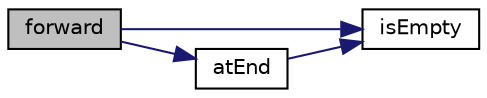 digraph "forward"
{
  edge [fontname="Helvetica",fontsize="10",labelfontname="Helvetica",labelfontsize="10"];
  node [fontname="Helvetica",fontsize="10",shape=record];
  rankdir="LR";
  Node1 [label="forward",height=0.2,width=0.4,color="black", fillcolor="grey75", style="filled" fontcolor="black"];
  Node1 -> Node2 [color="midnightblue",fontsize="10",style="solid",fontname="Helvetica"];
  Node2 [label="isEmpty",height=0.2,width=0.4,color="black", fillcolor="white", style="filled",URL="$class_simple_browser_history.html#aedcc52b3673b8df9425e52f13accb2a1"];
  Node1 -> Node3 [color="midnightblue",fontsize="10",style="solid",fontname="Helvetica"];
  Node3 [label="atEnd",height=0.2,width=0.4,color="black", fillcolor="white", style="filled",URL="$class_simple_browser_history.html#a51a81ee842407d52df003c8e8169800d"];
  Node3 -> Node2 [color="midnightblue",fontsize="10",style="solid",fontname="Helvetica"];
}
